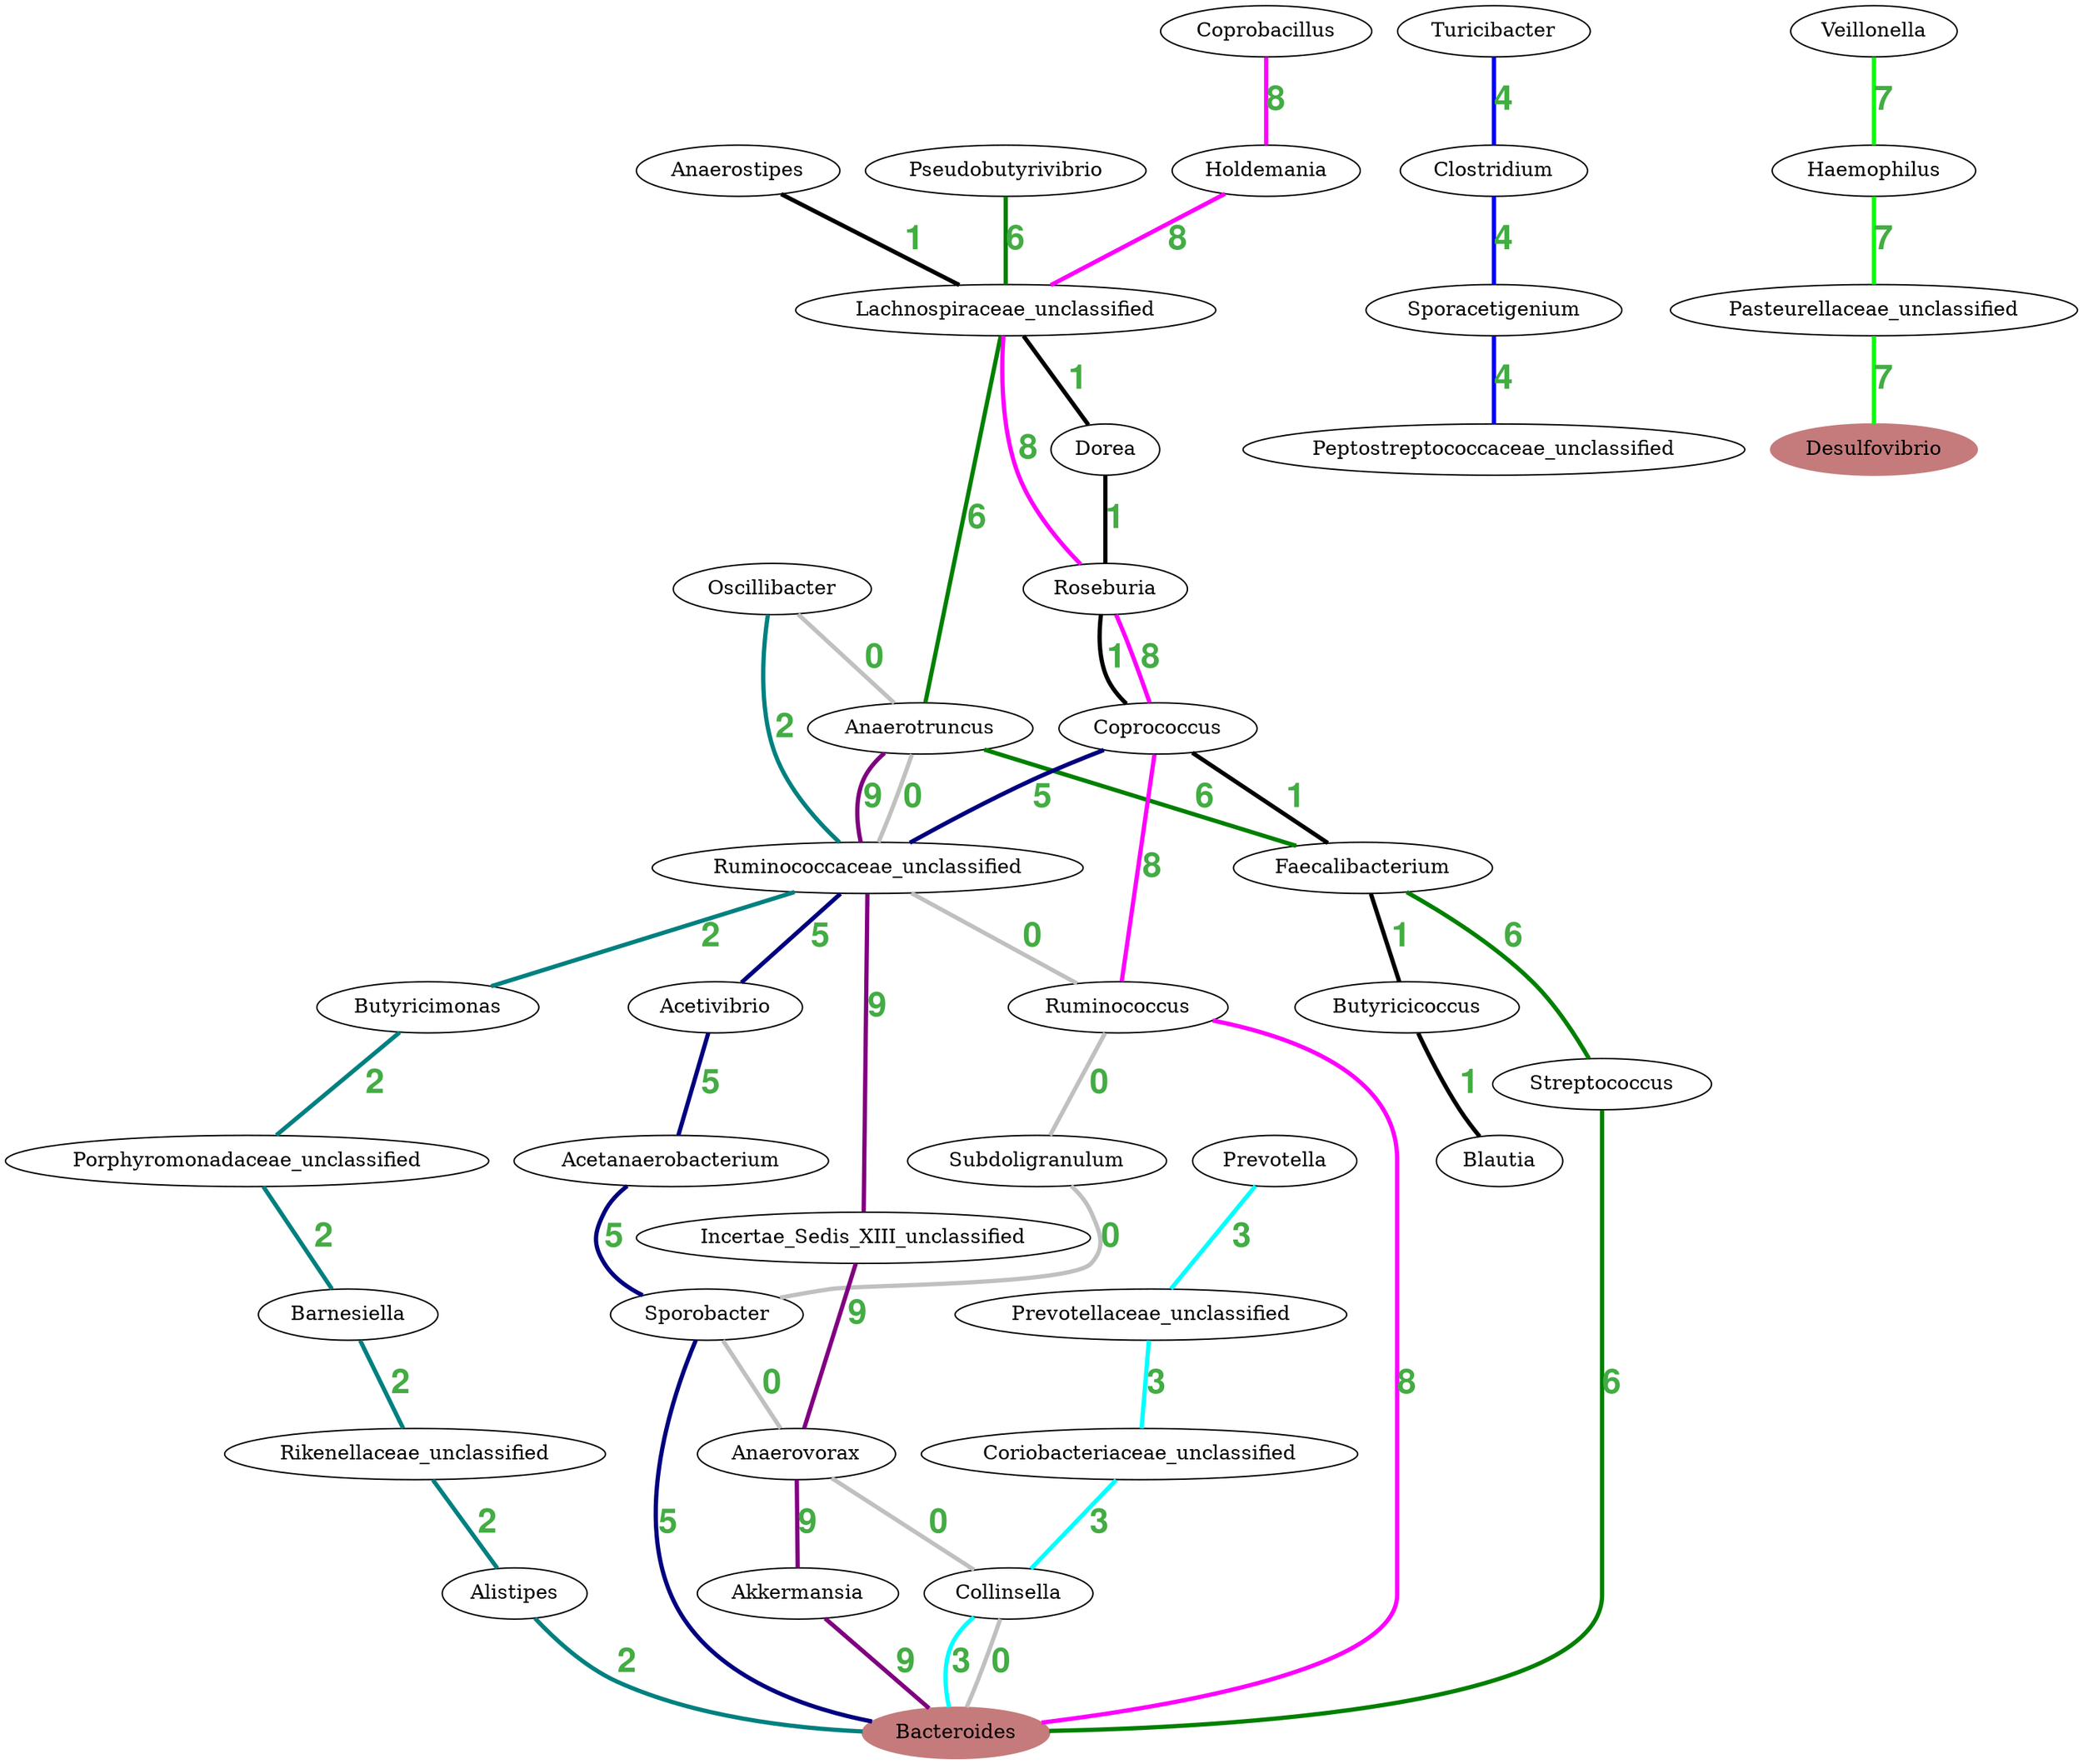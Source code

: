 graph G { 


	//Pattern: 0
	Oscillibacter
	Anaerotruncus
	Ruminococcaceae_unclassified
	Ruminococcus
	Subdoligranulum
	Sporobacter
	Anaerovorax
	Collinsella
	Bacteroides [color="#C57B7B", style=filled]
	edge [color="#c0c0c0", penwidth=3, label="0", fontcolor="#43AC43", fontname="Helvetica bold", fontsize=24]
	Oscillibacter -- Anaerotruncus -- Ruminococcaceae_unclassified -- Ruminococcus -- Subdoligranulum -- Sporobacter -- Anaerovorax -- Collinsella -- Bacteroides

	//Pattern: 1
	Anaerostipes
	Lachnospiraceae_unclassified
	Dorea
	Roseburia
	Coprococcus
	Faecalibacterium
	Butyricicoccus
	Blautia
	edge [color="#000000", penwidth=3, label="1", fontcolor="#43AC43", fontname="Helvetica bold", fontsize=24]
	Anaerostipes -- Lachnospiraceae_unclassified -- Dorea -- Roseburia -- Coprococcus -- Faecalibacterium -- Butyricicoccus -- Blautia

	//Pattern: 2
	Oscillibacter
	Ruminococcaceae_unclassified
	Butyricimonas
	Porphyromonadaceae_unclassified
	Barnesiella
	Rikenellaceae_unclassified
	Alistipes
	Bacteroides [color="#C57B7B", style=filled]
	edge [color="#008080", penwidth=3, label="2", fontcolor="#43AC43", fontname="Helvetica bold", fontsize=24]
	Oscillibacter -- Ruminococcaceae_unclassified -- Butyricimonas -- Porphyromonadaceae_unclassified -- Barnesiella -- Rikenellaceae_unclassified -- Alistipes -- Bacteroides

	//Pattern: 3
	Prevotella
	Prevotellaceae_unclassified
	Coriobacteriaceae_unclassified
	Collinsella
	Bacteroides [color="#C57B7B", style=filled]
	edge [color="#00ffff", penwidth=3, label="3", fontcolor="#43AC43", fontname="Helvetica bold", fontsize=24]
	Prevotella -- Prevotellaceae_unclassified -- Coriobacteriaceae_unclassified -- Collinsella -- Bacteroides

	//Pattern: 4
	Turicibacter
	Clostridium
	Sporacetigenium
	Peptostreptococcaceae_unclassified
	edge [color="#0000ff", penwidth=3, label="4", fontcolor="#43AC43", fontname="Helvetica bold", fontsize=24]
	Turicibacter -- Clostridium -- Sporacetigenium -- Peptostreptococcaceae_unclassified

	//Pattern: 5
	Coprococcus
	Ruminococcaceae_unclassified
	Acetivibrio
	Acetanaerobacterium
	Sporobacter
	Bacteroides [color="#C57B7B", style=filled]
	edge [color="#000080", penwidth=3, label="5", fontcolor="#43AC43", fontname="Helvetica bold", fontsize=24]
	Coprococcus -- Ruminococcaceae_unclassified -- Acetivibrio -- Acetanaerobacterium -- Sporobacter -- Bacteroides

	//Pattern: 6
	Pseudobutyrivibrio
	Lachnospiraceae_unclassified
	Anaerotruncus
	Faecalibacterium
	Streptococcus
	Bacteroides [color="#C57B7B", style=filled]
	edge [color="#008000", penwidth=3, label="6", fontcolor="#43AC43", fontname="Helvetica bold", fontsize=24]
	Pseudobutyrivibrio -- Lachnospiraceae_unclassified -- Anaerotruncus -- Faecalibacterium -- Streptococcus -- Bacteroides

	//Pattern: 7
	Veillonella
	Haemophilus
	Pasteurellaceae_unclassified
	Desulfovibrio [color="#C57B7B", style=filled]
	edge [color="#00ff00", penwidth=3, label="7", fontcolor="#43AC43", fontname="Helvetica bold", fontsize=24]
	Veillonella -- Haemophilus -- Pasteurellaceae_unclassified -- Desulfovibrio

	//Pattern: 8
	Coprobacillus
	Holdemania
	Lachnospiraceae_unclassified
	Roseburia
	Coprococcus
	Ruminococcus
	Bacteroides [color="#C57B7B", style=filled]
	edge [color="#ff00ff", penwidth=3, label="8", fontcolor="#43AC43", fontname="Helvetica bold", fontsize=24]
	Coprobacillus -- Holdemania -- Lachnospiraceae_unclassified -- Roseburia -- Coprococcus -- Ruminococcus -- Bacteroides

	//Pattern: 9
	Anaerotruncus
	Ruminococcaceae_unclassified
	Incertae_Sedis_XIII_unclassified
	Anaerovorax
	Akkermansia
	Bacteroides [color="#C57B7B", style=filled]
	edge [color="#800080", penwidth=3, label="9", fontcolor="#43AC43", fontname="Helvetica bold", fontsize=24]
	Anaerotruncus -- Ruminococcaceae_unclassified -- Incertae_Sedis_XIII_unclassified -- Anaerovorax -- Akkermansia -- Bacteroides}